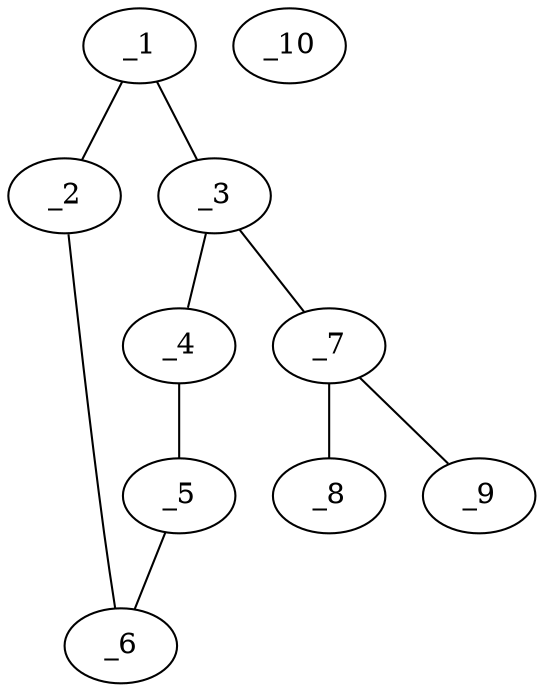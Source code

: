 graph molid658782 {
	_1	 [charge=0,
		chem=1,
		symbol="C  ",
		x=2,
		y="-0.25"];
	_2	 [charge=0,
		chem=1,
		symbol="C  ",
		x=2,
		y="-1.25"];
	_1 -- _2	 [valence=1];
	_3	 [charge=0,
		chem=4,
		symbol="N  ",
		x="2.866",
		y="0.25"];
	_1 -- _3	 [valence=1];
	_6	 [charge=0,
		chem=1,
		symbol="C  ",
		x="2.866",
		y="-1.75"];
	_2 -- _6	 [valence=1];
	_4	 [charge=0,
		chem=1,
		symbol="C  ",
		x="3.7321",
		y="-0.25"];
	_3 -- _4	 [valence=1];
	_7	 [charge=0,
		chem=1,
		symbol="C  ",
		x="2.866",
		y="1.25"];
	_3 -- _7	 [valence=1];
	_5	 [charge=0,
		chem=1,
		symbol="C  ",
		x="3.7321",
		y="-1.25"];
	_4 -- _5	 [valence=1];
	_5 -- _6	 [valence=1];
	_8	 [charge=0,
		chem=5,
		symbol="S  ",
		x="3.7321",
		y="1.75"];
	_7 -- _8	 [valence=2];
	_9	 [charge=0,
		chem=5,
		symbol="S  ",
		x=2,
		y="1.75"];
	_7 -- _9	 [valence=1];
	_10	 [charge=0,
		chem=29,
		symbol="Na ",
		x="5.7321",
		y=0];
}
